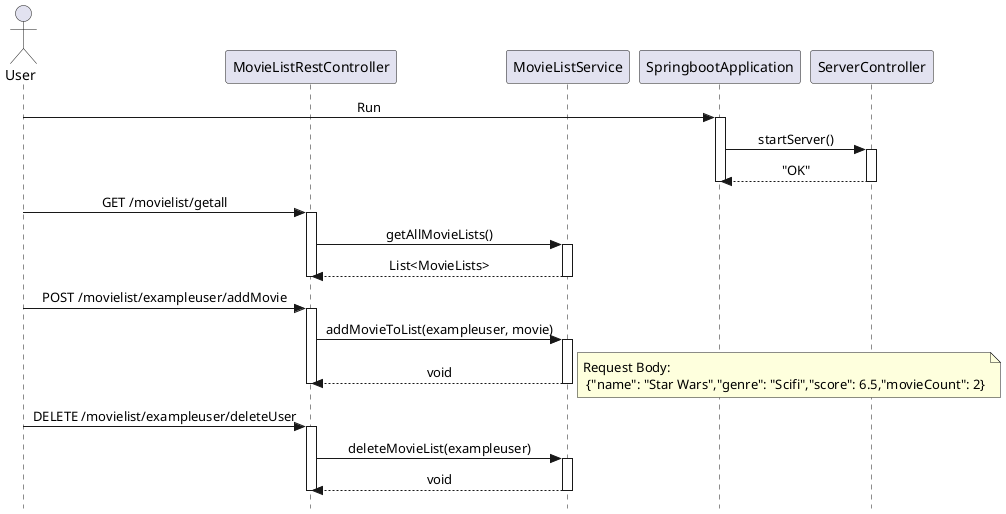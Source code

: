 @startuml Sequence Diagram
skinparam Style strictuml
skinparam SequenceMessageAlignment center

actor User
participant MovieListRestController 
participant MovieListService 
participant SpringbootApplication 
participant ServerController 

User -> SpringbootApplication: Run
activate SpringbootApplication
SpringbootApplication -> ServerController: startServer()
activate ServerController
ServerController --> SpringbootApplication: "OK"
deactivate ServerController
deactivate SpringbootApplication

User -> MovieListRestController: GET /movielist/getall
activate MovieListRestController
MovieListRestController -> MovieListService: getAllMovieLists()
activate MovieListService
MovieListService --> MovieListRestController: List<MovieLists>
deactivate MovieListService
deactivate MovieListRestController

User -> MovieListRestController: POST /movielist/exampleuser/addMovie
activate MovieListRestController
MovieListRestController -> MovieListService: addMovieToList(exampleuser, movie)
activate MovieListService
MovieListService --> MovieListRestController: void
note right: Request Body:\n {"name": "Star Wars","genre": "Scifi","score": 6.5,"movieCount": 2}
deactivate MovieListService
deactivate MovieListRestController

User -> MovieListRestController: DELETE /movielist/exampleuser/deleteUser
activate MovieListRestController
MovieListRestController -> MovieListService: deleteMovieList(exampleuser)
activate MovieListService
MovieListService --> MovieListRestController: void
deactivate MovieListService
deactivate MovieListRestController

@enduml